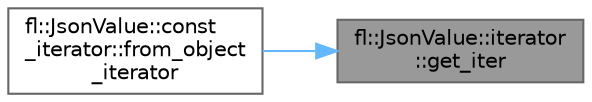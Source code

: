 digraph "fl::JsonValue::iterator::get_iter"
{
 // INTERACTIVE_SVG=YES
 // LATEX_PDF_SIZE
  bgcolor="transparent";
  edge [fontname=Helvetica,fontsize=10,labelfontname=Helvetica,labelfontsize=10];
  node [fontname=Helvetica,fontsize=10,shape=box,height=0.2,width=0.4];
  rankdir="RL";
  Node1 [id="Node000001",label="fl::JsonValue::iterator\l::get_iter",height=0.2,width=0.4,color="gray40", fillcolor="grey60", style="filled", fontcolor="black",tooltip=" "];
  Node1 -> Node2 [id="edge1_Node000001_Node000002",dir="back",color="steelblue1",style="solid",tooltip=" "];
  Node2 [id="Node000002",label="fl::JsonValue::const\l_iterator::from_object\l_iterator",height=0.2,width=0.4,color="grey40", fillcolor="white", style="filled",URL="$d3/d72/classfl_1_1_json_value_1_1const__iterator_ac7a1ff38b85443d0bd1cf3668c577c87.html#ac7a1ff38b85443d0bd1cf3668c577c87",tooltip=" "];
}
